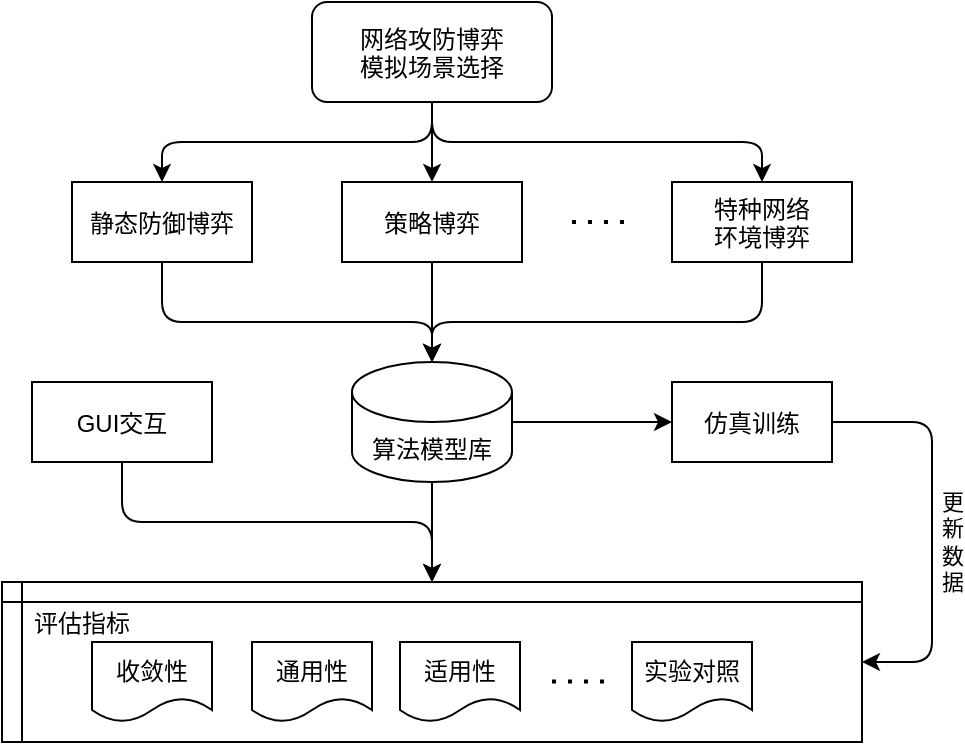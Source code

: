 <mxfile version="14.4.3" type="github">
  <diagram id="C5RBs43oDa-KdzZeNtuy" name="Page-1">
    <mxGraphModel dx="1188" dy="602" grid="1" gridSize="10" guides="1" tooltips="1" connect="1" arrows="1" fold="1" page="1" pageScale="1" pageWidth="827" pageHeight="1169" math="0" shadow="0">
      <root>
        <mxCell id="WIyWlLk6GJQsqaUBKTNV-0" />
        <mxCell id="WIyWlLk6GJQsqaUBKTNV-1" parent="WIyWlLk6GJQsqaUBKTNV-0" />
        <mxCell id="4mUoT94FO_jnOTSp1moc-0" value="网络攻防博弈&#xa;模拟场景选择" style="rounded=1;" parent="WIyWlLk6GJQsqaUBKTNV-1" vertex="1">
          <mxGeometry x="340" y="70" width="120" height="50" as="geometry" />
        </mxCell>
        <mxCell id="4mUoT94FO_jnOTSp1moc-1" value="静态防御博弈" style="rounded=0;" parent="WIyWlLk6GJQsqaUBKTNV-1" vertex="1">
          <mxGeometry x="220" y="160" width="90" height="40" as="geometry" />
        </mxCell>
        <mxCell id="4mUoT94FO_jnOTSp1moc-2" value="策略博弈" style="rounded=0;" parent="WIyWlLk6GJQsqaUBKTNV-1" vertex="1">
          <mxGeometry x="355" y="160" width="90" height="40" as="geometry" />
        </mxCell>
        <mxCell id="4mUoT94FO_jnOTSp1moc-3" value="特种网络&#xa;环境博弈" style="rounded=0;" parent="WIyWlLk6GJQsqaUBKTNV-1" vertex="1">
          <mxGeometry x="520" y="160" width="90" height="40" as="geometry" />
        </mxCell>
        <mxCell id="4mUoT94FO_jnOTSp1moc-4" value="" style="endArrow=none;dashed=1;dashPattern=1 3;strokeWidth=2;" parent="WIyWlLk6GJQsqaUBKTNV-1" edge="1">
          <mxGeometry width="50" height="50" relative="1" as="geometry">
            <mxPoint x="470" y="180" as="sourcePoint" />
            <mxPoint x="500" y="180" as="targetPoint" />
          </mxGeometry>
        </mxCell>
        <mxCell id="4mUoT94FO_jnOTSp1moc-5" value="" style="endArrow=classic;exitX=0.5;exitY=1;exitDx=0;exitDy=0;entryX=0.5;entryY=0;entryDx=0;entryDy=0;" parent="WIyWlLk6GJQsqaUBKTNV-1" source="4mUoT94FO_jnOTSp1moc-0" target="4mUoT94FO_jnOTSp1moc-2" edge="1">
          <mxGeometry width="50" height="50" relative="1" as="geometry">
            <mxPoint x="310" y="310" as="sourcePoint" />
            <mxPoint x="360" y="260" as="targetPoint" />
          </mxGeometry>
        </mxCell>
        <mxCell id="4mUoT94FO_jnOTSp1moc-6" value="" style="endArrow=classic;exitX=0.5;exitY=1;exitDx=0;exitDy=0;entryX=0.5;entryY=0;entryDx=0;entryDy=0;" parent="WIyWlLk6GJQsqaUBKTNV-1" source="4mUoT94FO_jnOTSp1moc-0" target="4mUoT94FO_jnOTSp1moc-1" edge="1">
          <mxGeometry width="50" height="50" relative="1" as="geometry">
            <mxPoint x="410" y="130" as="sourcePoint" />
            <mxPoint x="410" y="170" as="targetPoint" />
            <Array as="points">
              <mxPoint x="400" y="140" />
              <mxPoint x="265" y="140" />
            </Array>
          </mxGeometry>
        </mxCell>
        <mxCell id="4mUoT94FO_jnOTSp1moc-7" value="" style="endArrow=classic;exitX=0.5;exitY=1;exitDx=0;exitDy=0;entryX=0.5;entryY=0;entryDx=0;entryDy=0;" parent="WIyWlLk6GJQsqaUBKTNV-1" source="4mUoT94FO_jnOTSp1moc-0" target="4mUoT94FO_jnOTSp1moc-3" edge="1">
          <mxGeometry width="50" height="50" relative="1" as="geometry">
            <mxPoint x="420" y="140" as="sourcePoint" />
            <mxPoint x="420" y="180" as="targetPoint" />
            <Array as="points">
              <mxPoint x="400" y="140" />
              <mxPoint x="565" y="140" />
            </Array>
          </mxGeometry>
        </mxCell>
        <mxCell id="4mUoT94FO_jnOTSp1moc-9" value="算法模型库" style="shape=cylinder3;boundedLbl=1;backgroundOutline=1;size=15;" parent="WIyWlLk6GJQsqaUBKTNV-1" vertex="1">
          <mxGeometry x="360" y="250" width="80" height="60" as="geometry" />
        </mxCell>
        <mxCell id="4mUoT94FO_jnOTSp1moc-10" value="" style="endArrow=classic;exitX=0.5;exitY=1;exitDx=0;exitDy=0;entryX=0.5;entryY=0;entryDx=0;entryDy=0;entryPerimeter=0;" parent="WIyWlLk6GJQsqaUBKTNV-1" source="4mUoT94FO_jnOTSp1moc-1" target="4mUoT94FO_jnOTSp1moc-9" edge="1">
          <mxGeometry width="50" height="50" relative="1" as="geometry">
            <mxPoint x="430" y="150" as="sourcePoint" />
            <mxPoint x="430" y="190" as="targetPoint" />
            <Array as="points">
              <mxPoint x="265" y="230" />
              <mxPoint x="400" y="230" />
            </Array>
          </mxGeometry>
        </mxCell>
        <mxCell id="4mUoT94FO_jnOTSp1moc-11" value="" style="endArrow=classic;exitX=0.5;exitY=1;exitDx=0;exitDy=0;entryX=0.5;entryY=0;entryDx=0;entryDy=0;entryPerimeter=0;" parent="WIyWlLk6GJQsqaUBKTNV-1" source="4mUoT94FO_jnOTSp1moc-2" target="4mUoT94FO_jnOTSp1moc-9" edge="1">
          <mxGeometry width="50" height="50" relative="1" as="geometry">
            <mxPoint x="440" y="160" as="sourcePoint" />
            <mxPoint x="440" y="200" as="targetPoint" />
          </mxGeometry>
        </mxCell>
        <mxCell id="4mUoT94FO_jnOTSp1moc-12" value="" style="endArrow=classic;exitX=0.5;exitY=1;exitDx=0;exitDy=0;entryX=0.5;entryY=0;entryDx=0;entryDy=0;entryPerimeter=0;" parent="WIyWlLk6GJQsqaUBKTNV-1" source="4mUoT94FO_jnOTSp1moc-3" target="4mUoT94FO_jnOTSp1moc-9" edge="1">
          <mxGeometry width="50" height="50" relative="1" as="geometry">
            <mxPoint x="450" y="170" as="sourcePoint" />
            <mxPoint x="450" y="210" as="targetPoint" />
            <Array as="points">
              <mxPoint x="565" y="230" />
              <mxPoint x="400" y="230" />
            </Array>
          </mxGeometry>
        </mxCell>
        <mxCell id="4mUoT94FO_jnOTSp1moc-13" value="仿真训练" style="rounded=0;" parent="WIyWlLk6GJQsqaUBKTNV-1" vertex="1">
          <mxGeometry x="520" y="260" width="80" height="40" as="geometry" />
        </mxCell>
        <mxCell id="4mUoT94FO_jnOTSp1moc-14" value="" style="endArrow=classic;exitX=1;exitY=0.5;exitDx=0;exitDy=0;exitPerimeter=0;entryX=0;entryY=0.5;entryDx=0;entryDy=0;" parent="WIyWlLk6GJQsqaUBKTNV-1" source="4mUoT94FO_jnOTSp1moc-9" target="4mUoT94FO_jnOTSp1moc-13" edge="1">
          <mxGeometry width="50" height="50" relative="1" as="geometry">
            <mxPoint x="450" y="360" as="sourcePoint" />
            <mxPoint x="500" y="310" as="targetPoint" />
          </mxGeometry>
        </mxCell>
        <mxCell id="4mUoT94FO_jnOTSp1moc-15" value="" style="endArrow=classic;exitX=0.5;exitY=1;exitDx=0;exitDy=0;exitPerimeter=0;entryX=0.5;entryY=0;entryDx=0;entryDy=0;" parent="WIyWlLk6GJQsqaUBKTNV-1" source="4mUoT94FO_jnOTSp1moc-9" target="4mUoT94FO_jnOTSp1moc-16" edge="1">
          <mxGeometry width="50" height="50" relative="1" as="geometry">
            <mxPoint x="320" y="430" as="sourcePoint" />
            <mxPoint x="400" y="350" as="targetPoint" />
          </mxGeometry>
        </mxCell>
        <mxCell id="4mUoT94FO_jnOTSp1moc-16" value="" style="shape=internalStorage;backgroundOutline=1;dx=10;dy=10;" parent="WIyWlLk6GJQsqaUBKTNV-1" vertex="1">
          <mxGeometry x="185" y="360" width="430" height="80" as="geometry" />
        </mxCell>
        <mxCell id="4mUoT94FO_jnOTSp1moc-18" value="收敛性" style="shape=document;boundedLbl=1;" parent="WIyWlLk6GJQsqaUBKTNV-1" vertex="1">
          <mxGeometry x="230" y="390" width="60" height="40" as="geometry" />
        </mxCell>
        <mxCell id="4mUoT94FO_jnOTSp1moc-19" value="通用性" style="shape=document;boundedLbl=1;" parent="WIyWlLk6GJQsqaUBKTNV-1" vertex="1">
          <mxGeometry x="310" y="390" width="60" height="40" as="geometry" />
        </mxCell>
        <mxCell id="4mUoT94FO_jnOTSp1moc-20" value="适用性" style="shape=document;boundedLbl=1;" parent="WIyWlLk6GJQsqaUBKTNV-1" vertex="1">
          <mxGeometry x="384" y="390" width="60" height="40" as="geometry" />
        </mxCell>
        <mxCell id="4mUoT94FO_jnOTSp1moc-21" value="" style="endArrow=none;dashed=1;dashPattern=1 3;strokeWidth=2;" parent="WIyWlLk6GJQsqaUBKTNV-1" edge="1">
          <mxGeometry width="50" height="50" relative="1" as="geometry">
            <mxPoint x="460" y="409.76" as="sourcePoint" />
            <mxPoint x="490" y="409.76" as="targetPoint" />
          </mxGeometry>
        </mxCell>
        <mxCell id="4mUoT94FO_jnOTSp1moc-22" value="实验对照" style="shape=document;boundedLbl=1;" parent="WIyWlLk6GJQsqaUBKTNV-1" vertex="1">
          <mxGeometry x="500" y="390" width="60" height="40" as="geometry" />
        </mxCell>
        <mxCell id="4mUoT94FO_jnOTSp1moc-23" value="评估指标" style="text;strokeColor=none;fillColor=none;align=center;verticalAlign=middle;rounded=0;" parent="WIyWlLk6GJQsqaUBKTNV-1" vertex="1">
          <mxGeometry x="200" y="370" width="50" height="20" as="geometry" />
        </mxCell>
        <mxCell id="3iNz1NNIsn3qa7pPF692-1" value="GUI交互" style="rounded=0;" vertex="1" parent="WIyWlLk6GJQsqaUBKTNV-1">
          <mxGeometry x="200" y="260" width="90" height="40" as="geometry" />
        </mxCell>
        <mxCell id="3iNz1NNIsn3qa7pPF692-2" value="" style="endArrow=classic;html=1;exitX=0.5;exitY=1;exitDx=0;exitDy=0;entryX=0.5;entryY=0;entryDx=0;entryDy=0;" edge="1" parent="WIyWlLk6GJQsqaUBKTNV-1" source="3iNz1NNIsn3qa7pPF692-1" target="4mUoT94FO_jnOTSp1moc-16">
          <mxGeometry width="50" height="50" relative="1" as="geometry">
            <mxPoint x="200" y="360" as="sourcePoint" />
            <mxPoint x="250" y="310" as="targetPoint" />
            <Array as="points">
              <mxPoint x="245" y="330" />
              <mxPoint x="400" y="330" />
            </Array>
          </mxGeometry>
        </mxCell>
        <mxCell id="3iNz1NNIsn3qa7pPF692-3" value="更&lt;br&gt;新&lt;br&gt;数&lt;br&gt;据" style="endArrow=classic;html=1;exitX=1;exitY=0.5;exitDx=0;exitDy=0;entryX=1;entryY=0.5;entryDx=0;entryDy=0;" edge="1" parent="WIyWlLk6GJQsqaUBKTNV-1" source="4mUoT94FO_jnOTSp1moc-13" target="4mUoT94FO_jnOTSp1moc-16">
          <mxGeometry x="0.073" y="10" width="50" height="50" relative="1" as="geometry">
            <mxPoint x="620" y="330" as="sourcePoint" />
            <mxPoint x="670" y="280" as="targetPoint" />
            <Array as="points">
              <mxPoint x="650" y="280" />
              <mxPoint x="650" y="400" />
            </Array>
            <mxPoint as="offset" />
          </mxGeometry>
        </mxCell>
      </root>
    </mxGraphModel>
  </diagram>
</mxfile>
